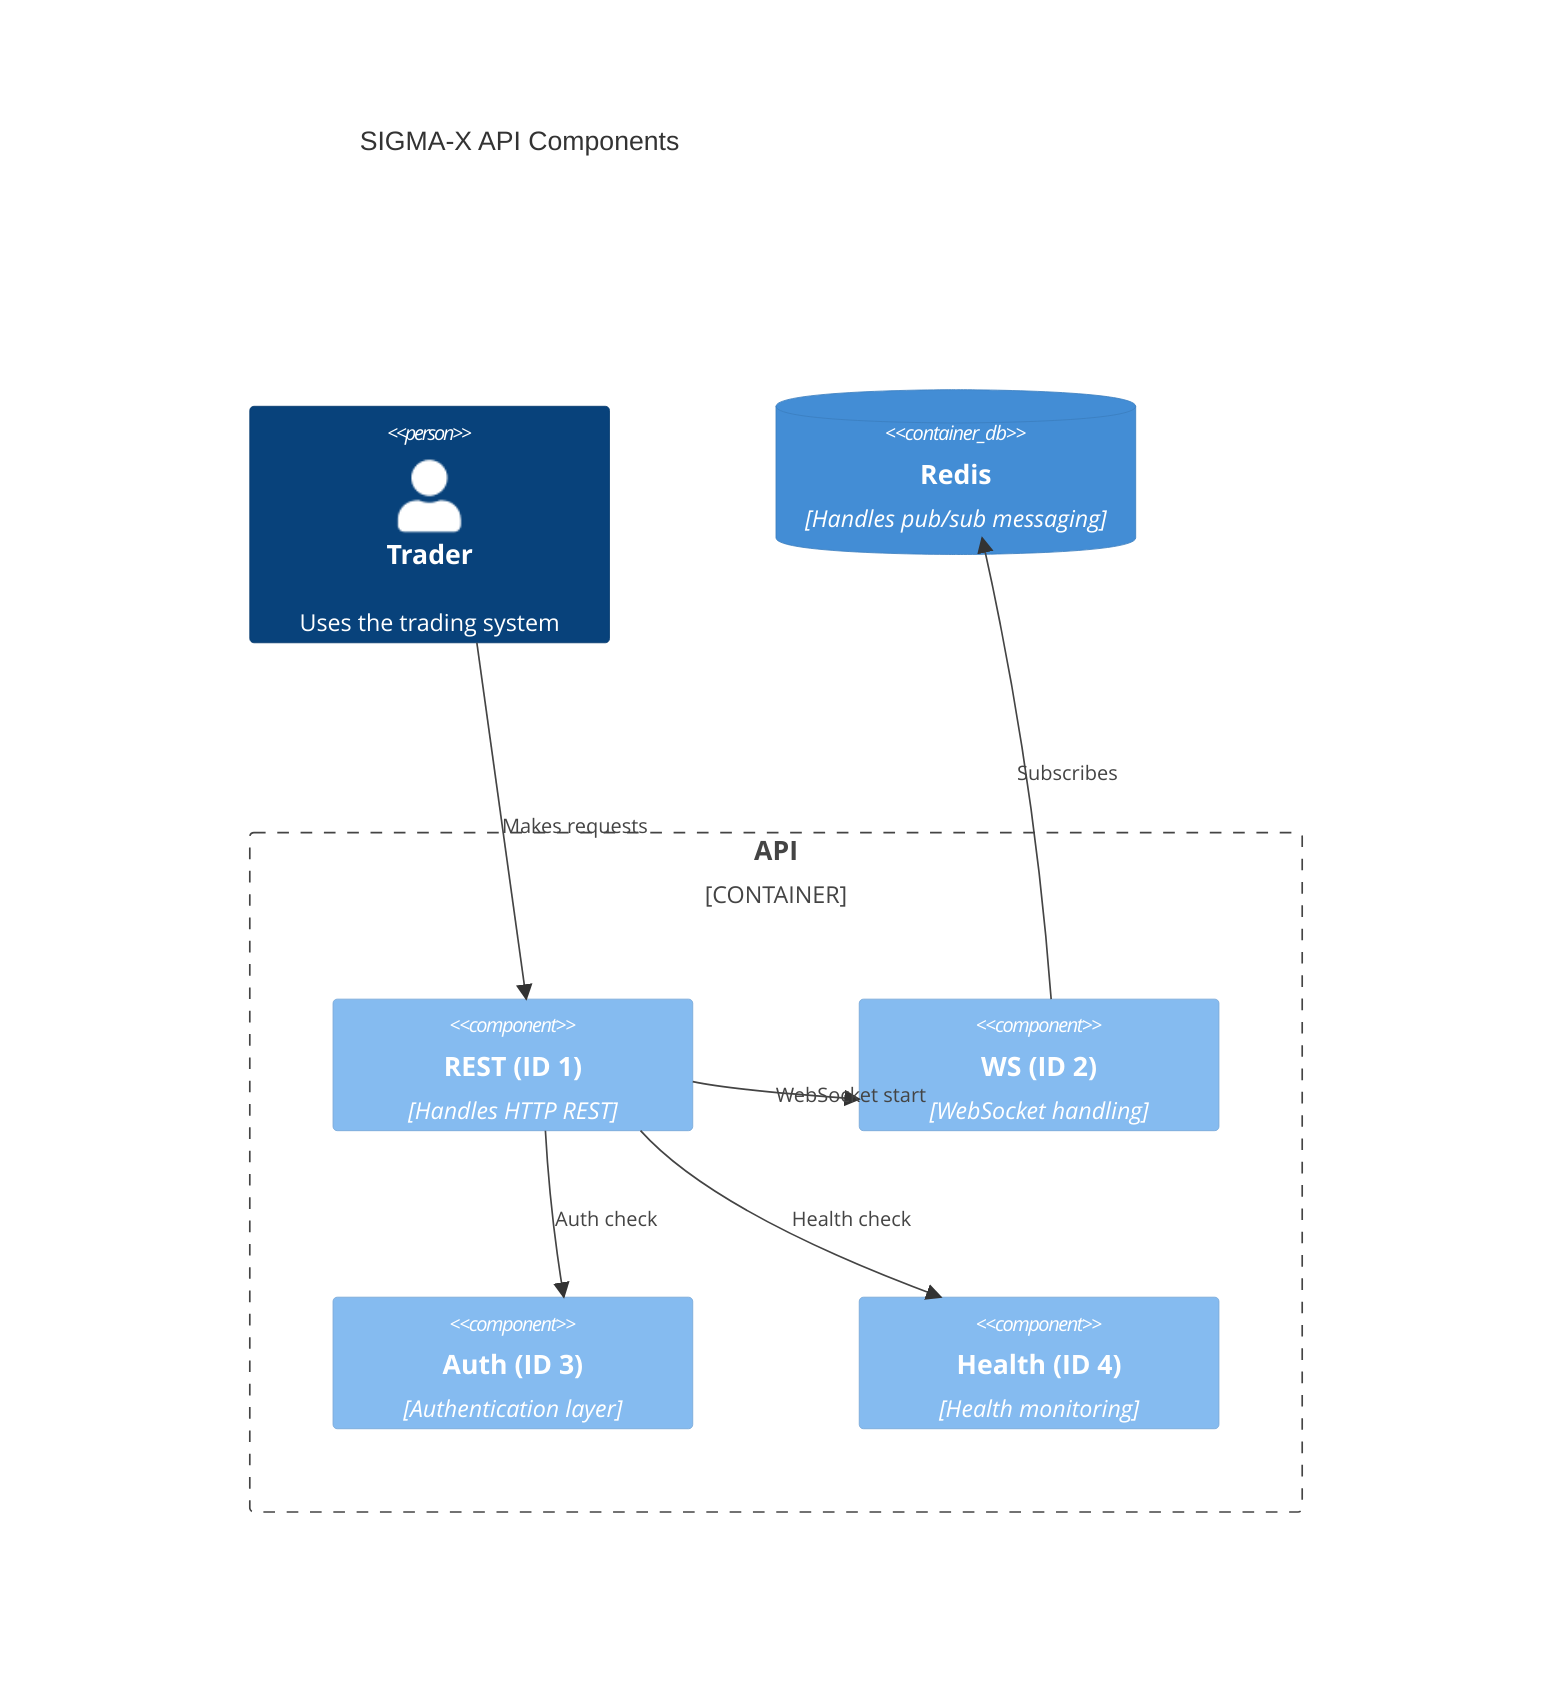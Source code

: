 C4Component
title SIGMA-X API Components

Container_Boundary(api, "API") {
    Component(rest, "REST (ID 1)", "Handles HTTP REST")
    Component(ws, "WS (ID 2)", "WebSocket handling")
    Component(auth, "Auth (ID 3)", "Authentication layer")
    Component(health, "Health (ID 4)", "Health monitoring")
}

Person(trader, "Trader", "Uses the trading system")
ContainerDb(redis, "Redis", "Handles pub/sub messaging")

Rel(trader, rest, "Makes requests")
Rel(rest, auth, "Auth check")
Rel(rest, ws, "WebSocket start")
Rel(rest, health, "Health check")
Rel(ws, redis, "Subscribes")